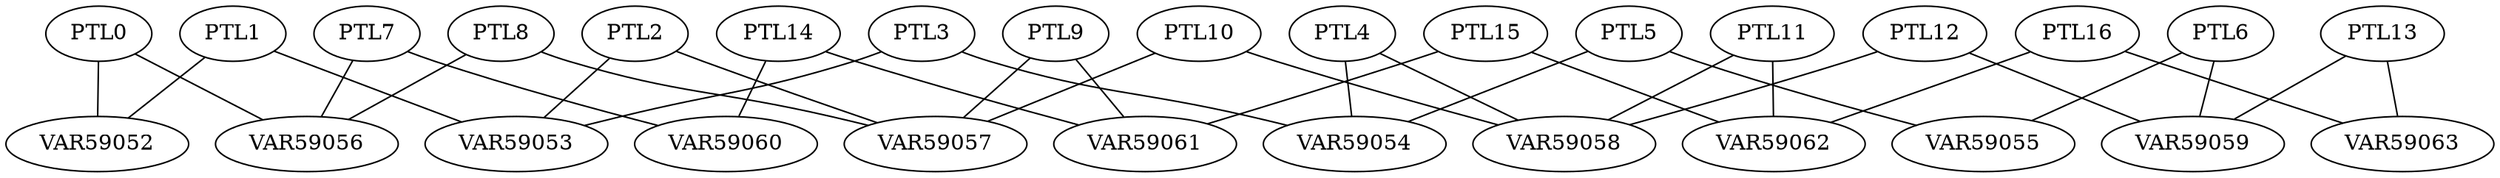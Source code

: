 graph model {
PTL0 -- VAR59052;

PTL0 -- VAR59056;

PTL1 -- VAR59052;

PTL1 -- VAR59053;

PTL2 -- VAR59053;

PTL2 -- VAR59057;

PTL3 -- VAR59053;

PTL3 -- VAR59054;

PTL4 -- VAR59054;

PTL4 -- VAR59058;

PTL5 -- VAR59054;

PTL5 -- VAR59055;

PTL6 -- VAR59055;

PTL6 -- VAR59059;

PTL7 -- VAR59056;

PTL7 -- VAR59060;

PTL8 -- VAR59056;

PTL8 -- VAR59057;

PTL9 -- VAR59057;

PTL9 -- VAR59061;

PTL10 -- VAR59057;

PTL10 -- VAR59058;

PTL11 -- VAR59058;

PTL11 -- VAR59062;

PTL12 -- VAR59058;

PTL12 -- VAR59059;

PTL13 -- VAR59059;

PTL13 -- VAR59063;

PTL14 -- VAR59060;

PTL14 -- VAR59061;

PTL15 -- VAR59061;

PTL15 -- VAR59062;

PTL16 -- VAR59062;

PTL16 -- VAR59063;

}
